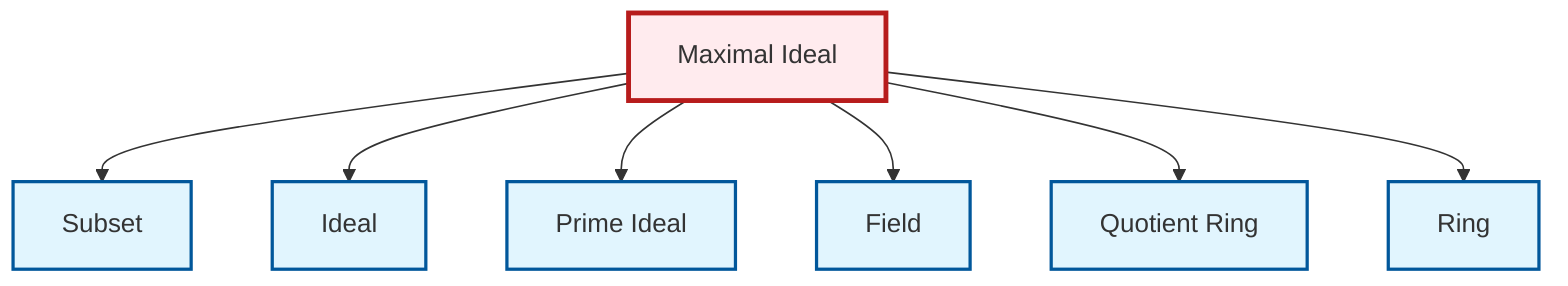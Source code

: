 graph TD
    classDef definition fill:#e1f5fe,stroke:#01579b,stroke-width:2px
    classDef theorem fill:#f3e5f5,stroke:#4a148c,stroke-width:2px
    classDef axiom fill:#fff3e0,stroke:#e65100,stroke-width:2px
    classDef example fill:#e8f5e9,stroke:#1b5e20,stroke-width:2px
    classDef current fill:#ffebee,stroke:#b71c1c,stroke-width:3px
    def-quotient-ring["Quotient Ring"]:::definition
    def-maximal-ideal["Maximal Ideal"]:::definition
    def-field["Field"]:::definition
    def-ideal["Ideal"]:::definition
    def-prime-ideal["Prime Ideal"]:::definition
    def-subset["Subset"]:::definition
    def-ring["Ring"]:::definition
    def-maximal-ideal --> def-subset
    def-maximal-ideal --> def-ideal
    def-maximal-ideal --> def-prime-ideal
    def-maximal-ideal --> def-field
    def-maximal-ideal --> def-quotient-ring
    def-maximal-ideal --> def-ring
    class def-maximal-ideal current